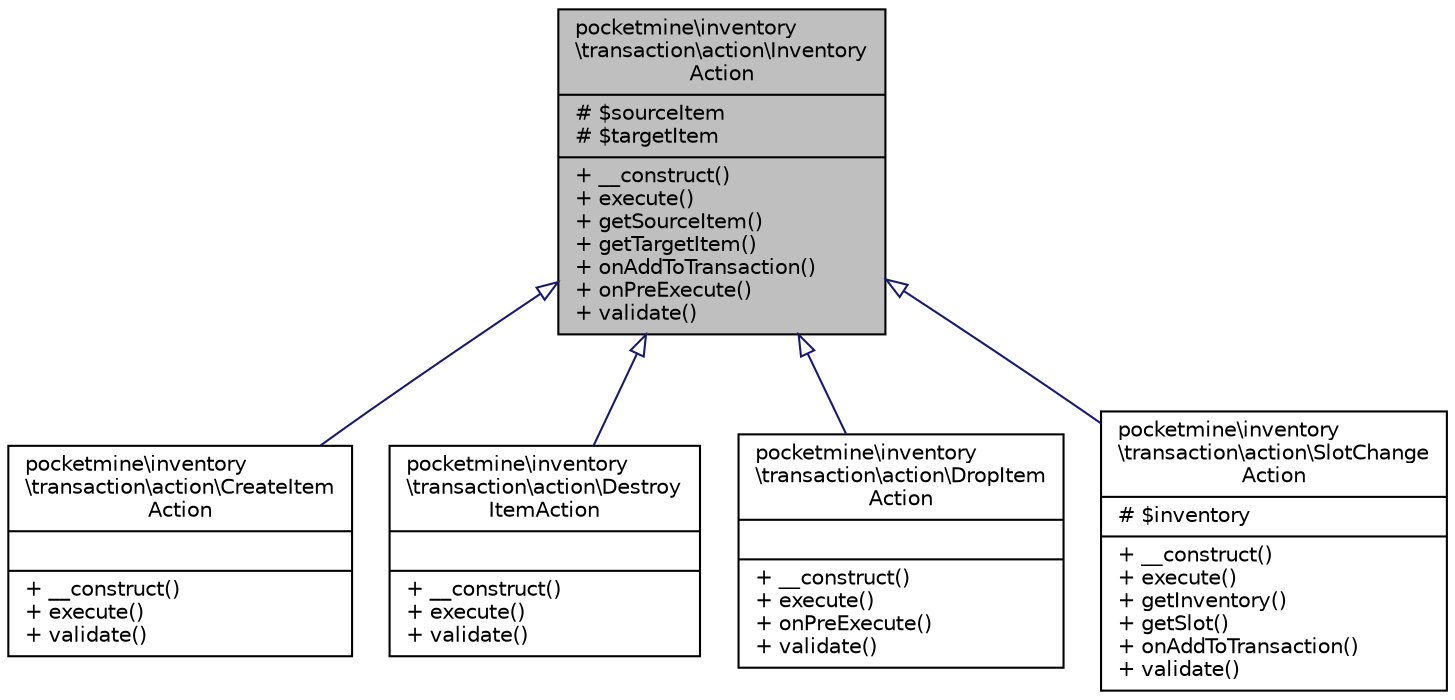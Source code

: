 digraph "pocketmine\inventory\transaction\action\InventoryAction"
{
 // INTERACTIVE_SVG=YES
 // LATEX_PDF_SIZE
  edge [fontname="Helvetica",fontsize="10",labelfontname="Helvetica",labelfontsize="10"];
  node [fontname="Helvetica",fontsize="10",shape=record];
  Node1 [label="{pocketmine\\inventory\l\\transaction\\action\\Inventory\lAction\n|# $sourceItem\l# $targetItem\l|+ __construct()\l+ execute()\l+ getSourceItem()\l+ getTargetItem()\l+ onAddToTransaction()\l+ onPreExecute()\l+ validate()\l}",height=0.2,width=0.4,color="black", fillcolor="grey75", style="filled", fontcolor="black",tooltip=" "];
  Node1 -> Node2 [dir="back",color="midnightblue",fontsize="10",style="solid",arrowtail="onormal",fontname="Helvetica"];
  Node2 [label="{pocketmine\\inventory\l\\transaction\\action\\CreateItem\lAction\n||+ __construct()\l+ execute()\l+ validate()\l}",height=0.2,width=0.4,color="black", fillcolor="white", style="filled",URL="$d8/dcd/classpocketmine_1_1inventory_1_1transaction_1_1action_1_1_create_item_action.html",tooltip=" "];
  Node1 -> Node3 [dir="back",color="midnightblue",fontsize="10",style="solid",arrowtail="onormal",fontname="Helvetica"];
  Node3 [label="{pocketmine\\inventory\l\\transaction\\action\\Destroy\lItemAction\n||+ __construct()\l+ execute()\l+ validate()\l}",height=0.2,width=0.4,color="black", fillcolor="white", style="filled",URL="$d1/d7b/classpocketmine_1_1inventory_1_1transaction_1_1action_1_1_destroy_item_action.html",tooltip=" "];
  Node1 -> Node4 [dir="back",color="midnightblue",fontsize="10",style="solid",arrowtail="onormal",fontname="Helvetica"];
  Node4 [label="{pocketmine\\inventory\l\\transaction\\action\\DropItem\lAction\n||+ __construct()\l+ execute()\l+ onPreExecute()\l+ validate()\l}",height=0.2,width=0.4,color="black", fillcolor="white", style="filled",URL="$d1/dbe/classpocketmine_1_1inventory_1_1transaction_1_1action_1_1_drop_item_action.html",tooltip=" "];
  Node1 -> Node5 [dir="back",color="midnightblue",fontsize="10",style="solid",arrowtail="onormal",fontname="Helvetica"];
  Node5 [label="{pocketmine\\inventory\l\\transaction\\action\\SlotChange\lAction\n|# $inventory\l|+ __construct()\l+ execute()\l+ getInventory()\l+ getSlot()\l+ onAddToTransaction()\l+ validate()\l}",height=0.2,width=0.4,color="black", fillcolor="white", style="filled",URL="$d9/dc8/classpocketmine_1_1inventory_1_1transaction_1_1action_1_1_slot_change_action.html",tooltip=" "];
}
